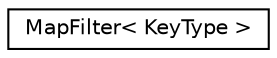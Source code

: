 digraph "Graphical Class Hierarchy"
{
 // LATEX_PDF_SIZE
  edge [fontname="Helvetica",fontsize="10",labelfontname="Helvetica",labelfontsize="10"];
  node [fontname="Helvetica",fontsize="10",shape=record];
  rankdir="LR";
  Node0 [label="MapFilter\< KeyType \>",height=0.2,width=0.4,color="black", fillcolor="white", style="filled",URL="$structoperations__research_1_1math__opt_1_1_map_filter.html",tooltip=" "];
}
